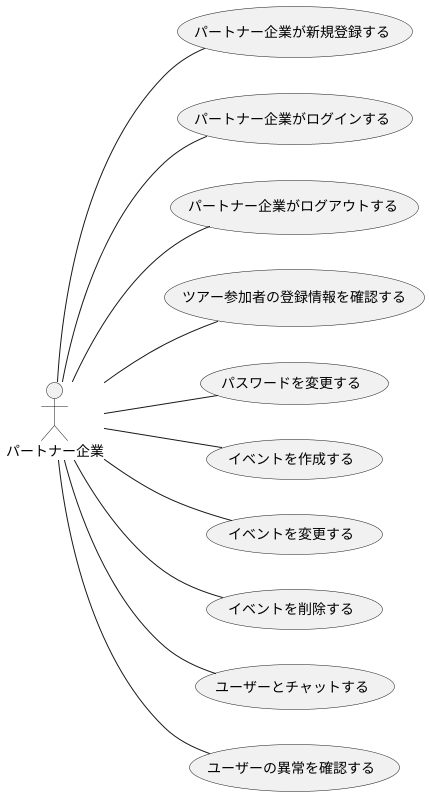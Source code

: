 @startuml パートナー企業_usecase11/30
left to right direction
actor パートナー企業

パートナー企業 -- (パートナー企業が新規登録する)
パートナー企業 -- (パートナー企業がログインする)
パートナー企業 -- (パートナー企業がログアウトする)
パートナー企業 -- (ツアー参加者の登録情報を確認する)
パートナー企業 -- (パスワードを変更する)
パートナー企業 -- (イベントを作成する)
パートナー企業 -- (イベントを変更する)
パートナー企業 -- (イベントを削除する)
パートナー企業 -- (ユーザーとチャットする)
パートナー企業 -- (ユーザーの異常を確認する)
@enduml